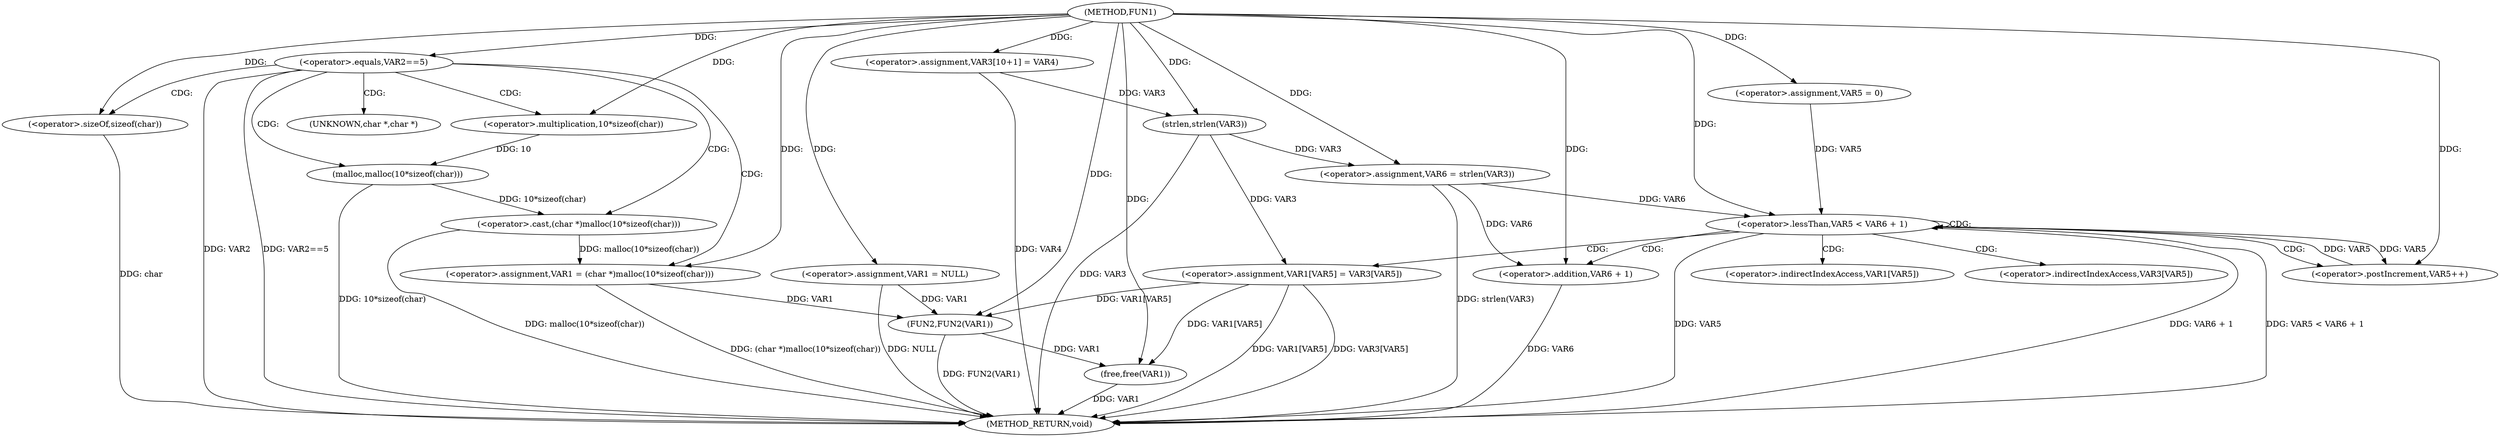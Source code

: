 digraph FUN1 {  
"1000100" [label = "(METHOD,FUN1)" ]
"1000154" [label = "(METHOD_RETURN,void)" ]
"1000103" [label = "(<operator>.assignment,VAR1 = NULL)" ]
"1000107" [label = "(<operator>.equals,VAR2==5)" ]
"1000111" [label = "(<operator>.assignment,VAR1 = (char *)malloc(10*sizeof(char)))" ]
"1000113" [label = "(<operator>.cast,(char *)malloc(10*sizeof(char)))" ]
"1000115" [label = "(malloc,malloc(10*sizeof(char)))" ]
"1000116" [label = "(<operator>.multiplication,10*sizeof(char))" ]
"1000118" [label = "(<operator>.sizeOf,sizeof(char))" ]
"1000122" [label = "(<operator>.assignment,VAR3[10+1] = VAR4)" ]
"1000127" [label = "(<operator>.assignment,VAR6 = strlen(VAR3))" ]
"1000129" [label = "(strlen,strlen(VAR3))" ]
"1000132" [label = "(<operator>.assignment,VAR5 = 0)" ]
"1000135" [label = "(<operator>.lessThan,VAR5 < VAR6 + 1)" ]
"1000137" [label = "(<operator>.addition,VAR6 + 1)" ]
"1000140" [label = "(<operator>.postIncrement,VAR5++)" ]
"1000143" [label = "(<operator>.assignment,VAR1[VAR5] = VAR3[VAR5])" ]
"1000150" [label = "(FUN2,FUN2(VAR1))" ]
"1000152" [label = "(free,free(VAR1))" ]
"1000114" [label = "(UNKNOWN,char *,char *)" ]
"1000144" [label = "(<operator>.indirectIndexAccess,VAR1[VAR5])" ]
"1000147" [label = "(<operator>.indirectIndexAccess,VAR3[VAR5])" ]
  "1000129" -> "1000154"  [ label = "DDG: VAR3"] 
  "1000107" -> "1000154"  [ label = "DDG: VAR2"] 
  "1000107" -> "1000154"  [ label = "DDG: VAR2==5"] 
  "1000103" -> "1000154"  [ label = "DDG: NULL"] 
  "1000113" -> "1000154"  [ label = "DDG: malloc(10*sizeof(char))"] 
  "1000150" -> "1000154"  [ label = "DDG: FUN2(VAR1)"] 
  "1000137" -> "1000154"  [ label = "DDG: VAR6"] 
  "1000118" -> "1000154"  [ label = "DDG: char"] 
  "1000135" -> "1000154"  [ label = "DDG: VAR6 + 1"] 
  "1000122" -> "1000154"  [ label = "DDG: VAR4"] 
  "1000127" -> "1000154"  [ label = "DDG: strlen(VAR3)"] 
  "1000143" -> "1000154"  [ label = "DDG: VAR1[VAR5]"] 
  "1000152" -> "1000154"  [ label = "DDG: VAR1"] 
  "1000135" -> "1000154"  [ label = "DDG: VAR5 < VAR6 + 1"] 
  "1000111" -> "1000154"  [ label = "DDG: (char *)malloc(10*sizeof(char))"] 
  "1000135" -> "1000154"  [ label = "DDG: VAR5"] 
  "1000143" -> "1000154"  [ label = "DDG: VAR3[VAR5]"] 
  "1000115" -> "1000154"  [ label = "DDG: 10*sizeof(char)"] 
  "1000100" -> "1000103"  [ label = "DDG: "] 
  "1000100" -> "1000107"  [ label = "DDG: "] 
  "1000113" -> "1000111"  [ label = "DDG: malloc(10*sizeof(char))"] 
  "1000100" -> "1000111"  [ label = "DDG: "] 
  "1000115" -> "1000113"  [ label = "DDG: 10*sizeof(char)"] 
  "1000116" -> "1000115"  [ label = "DDG: 10"] 
  "1000100" -> "1000116"  [ label = "DDG: "] 
  "1000100" -> "1000118"  [ label = "DDG: "] 
  "1000100" -> "1000122"  [ label = "DDG: "] 
  "1000129" -> "1000127"  [ label = "DDG: VAR3"] 
  "1000100" -> "1000127"  [ label = "DDG: "] 
  "1000122" -> "1000129"  [ label = "DDG: VAR3"] 
  "1000100" -> "1000129"  [ label = "DDG: "] 
  "1000100" -> "1000132"  [ label = "DDG: "] 
  "1000140" -> "1000135"  [ label = "DDG: VAR5"] 
  "1000132" -> "1000135"  [ label = "DDG: VAR5"] 
  "1000100" -> "1000135"  [ label = "DDG: "] 
  "1000127" -> "1000135"  [ label = "DDG: VAR6"] 
  "1000127" -> "1000137"  [ label = "DDG: VAR6"] 
  "1000100" -> "1000137"  [ label = "DDG: "] 
  "1000135" -> "1000140"  [ label = "DDG: VAR5"] 
  "1000100" -> "1000140"  [ label = "DDG: "] 
  "1000129" -> "1000143"  [ label = "DDG: VAR3"] 
  "1000103" -> "1000150"  [ label = "DDG: VAR1"] 
  "1000143" -> "1000150"  [ label = "DDG: VAR1[VAR5]"] 
  "1000111" -> "1000150"  [ label = "DDG: VAR1"] 
  "1000100" -> "1000150"  [ label = "DDG: "] 
  "1000150" -> "1000152"  [ label = "DDG: VAR1"] 
  "1000143" -> "1000152"  [ label = "DDG: VAR1[VAR5]"] 
  "1000100" -> "1000152"  [ label = "DDG: "] 
  "1000107" -> "1000116"  [ label = "CDG: "] 
  "1000107" -> "1000114"  [ label = "CDG: "] 
  "1000107" -> "1000115"  [ label = "CDG: "] 
  "1000107" -> "1000113"  [ label = "CDG: "] 
  "1000107" -> "1000118"  [ label = "CDG: "] 
  "1000107" -> "1000111"  [ label = "CDG: "] 
  "1000135" -> "1000137"  [ label = "CDG: "] 
  "1000135" -> "1000147"  [ label = "CDG: "] 
  "1000135" -> "1000135"  [ label = "CDG: "] 
  "1000135" -> "1000143"  [ label = "CDG: "] 
  "1000135" -> "1000144"  [ label = "CDG: "] 
  "1000135" -> "1000140"  [ label = "CDG: "] 
}
